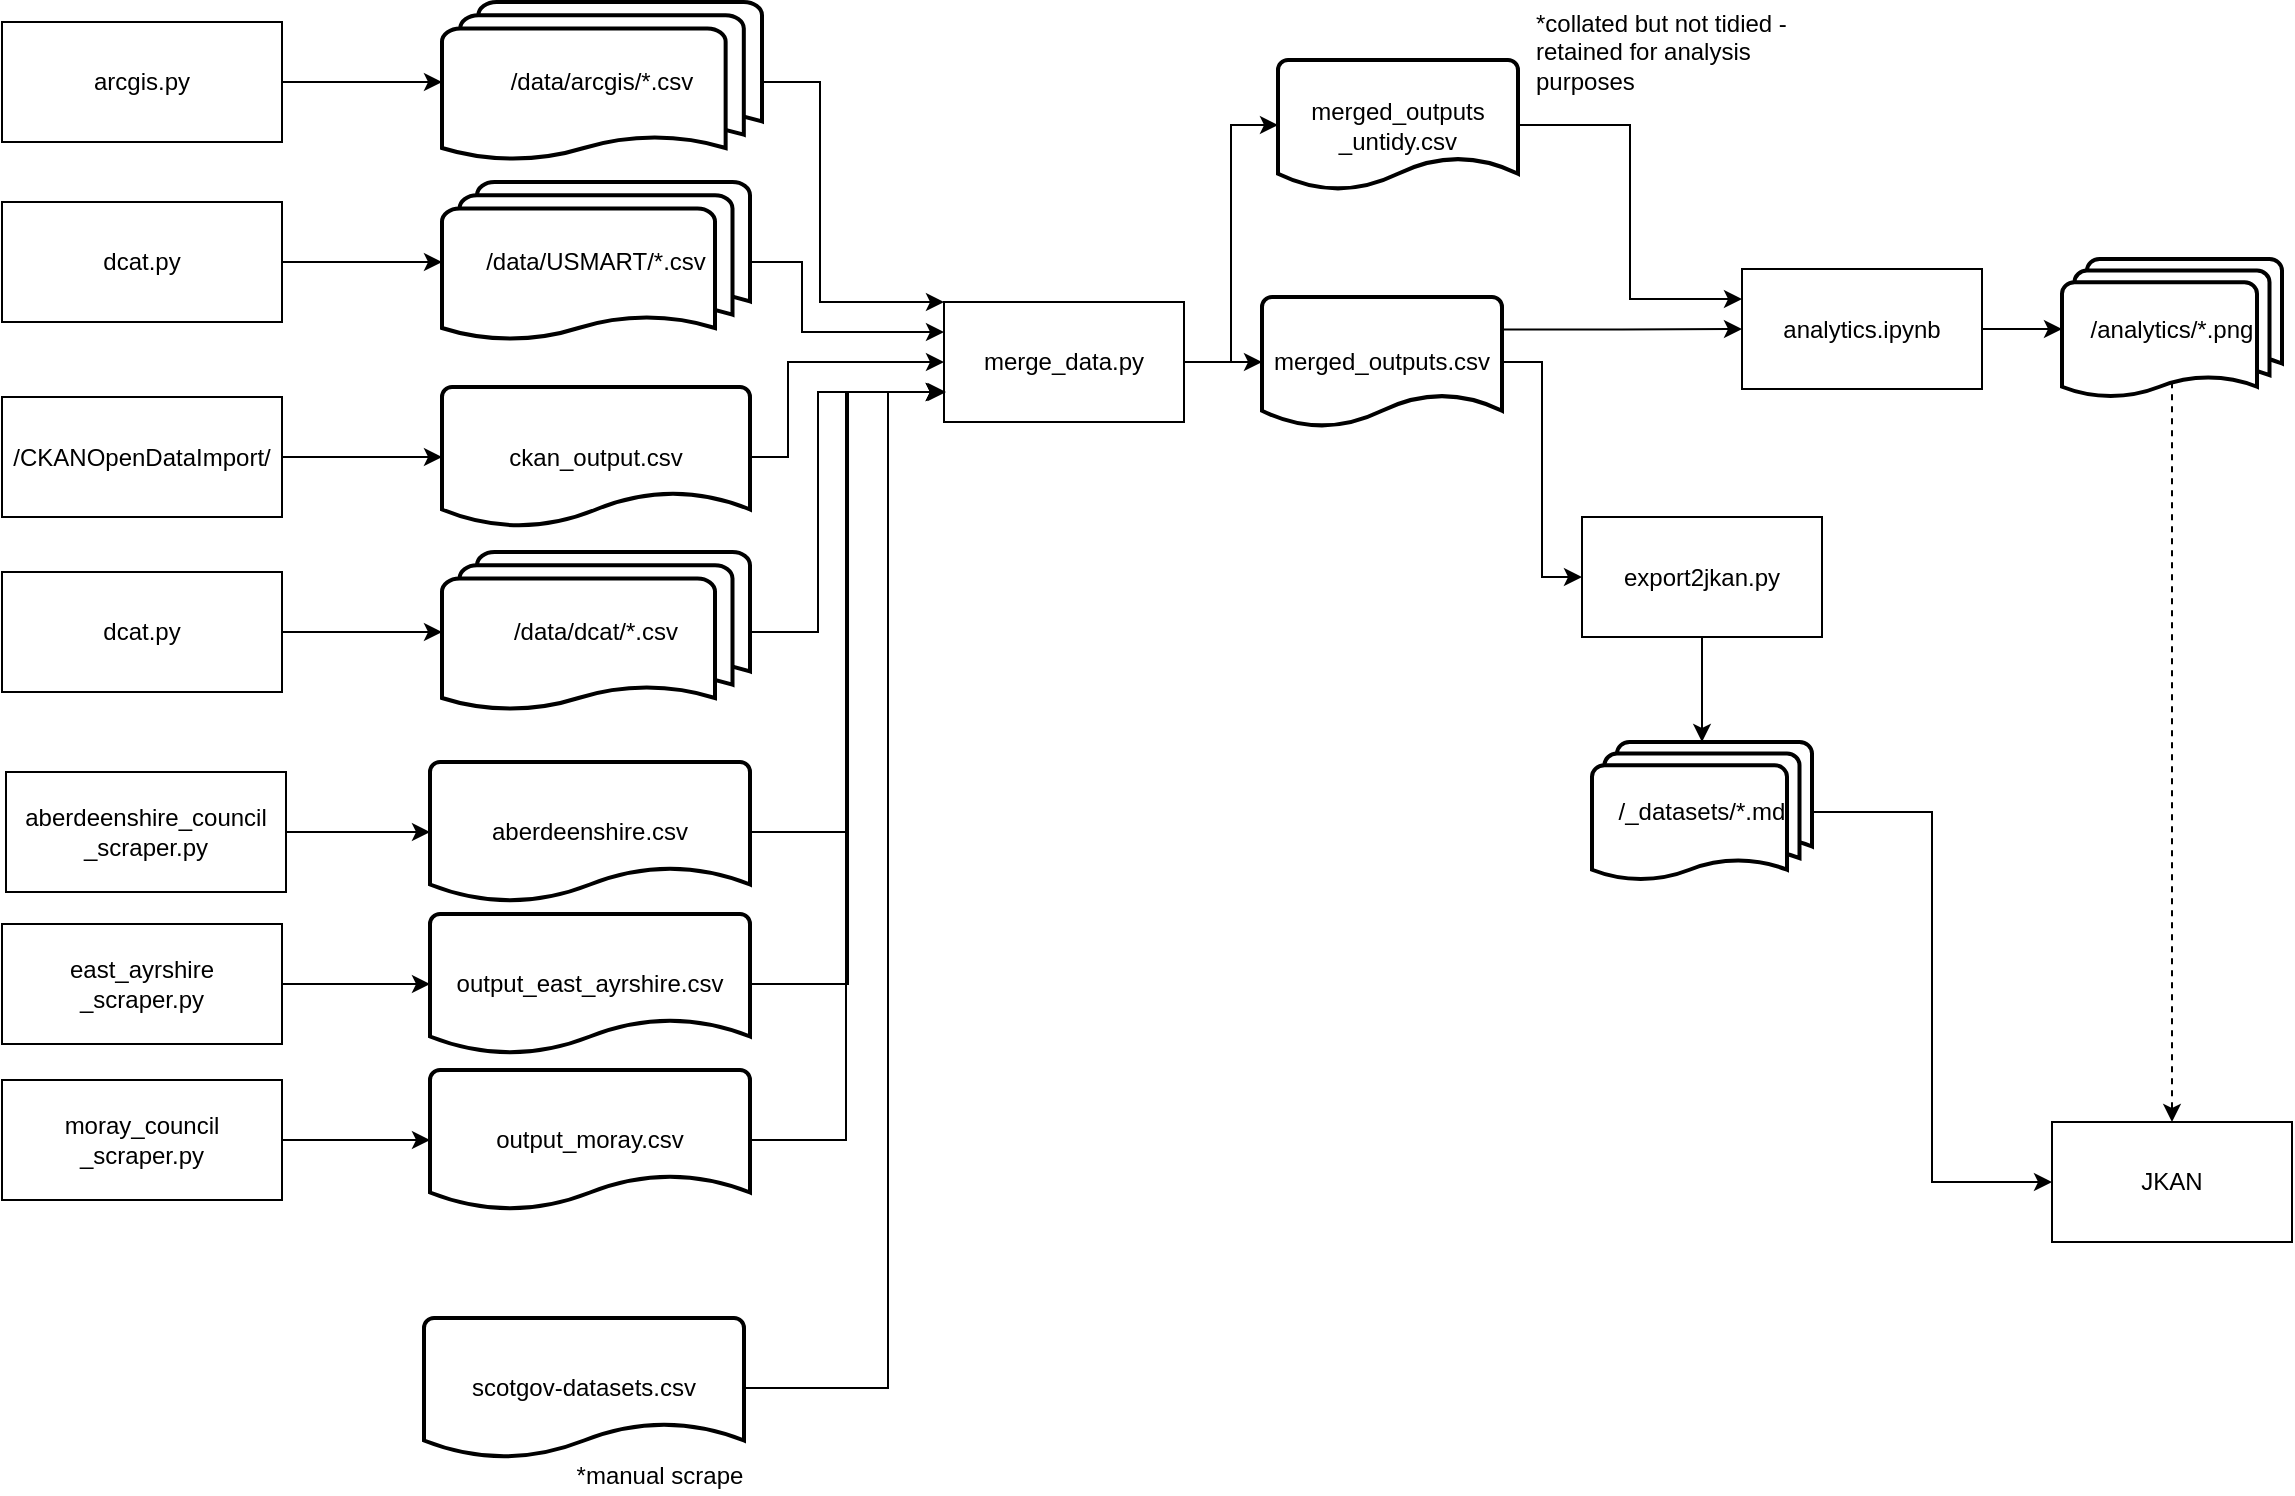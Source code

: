 <mxfile version="14.6.13" type="device" pages="2"><diagram id="am35ZdcDGT0XsCl__WvE" name="Page-1"><mxGraphModel dx="1346" dy="617" grid="0" gridSize="10" guides="1" tooltips="1" connect="1" arrows="1" fold="1" page="0" pageScale="1" pageWidth="827" pageHeight="1169" math="0" shadow="0"><root><mxCell id="0"/><mxCell id="1" parent="0"/><mxCell id="6wjSBQc9lQ99YahbL-JE-30" style="edgeStyle=orthogonalEdgeStyle;rounded=0;orthogonalLoop=1;jettySize=auto;html=1;entryX=0;entryY=0.5;entryDx=0;entryDy=0;entryPerimeter=0;" parent="1" source="iawZG_fZ0y6cAL4pEOI3-1" target="6wjSBQc9lQ99YahbL-JE-27" edge="1"><mxGeometry relative="1" as="geometry"/></mxCell><mxCell id="iawZG_fZ0y6cAL4pEOI3-1" value="arcgis.py" style="rounded=0;whiteSpace=wrap;html=1;" parent="1" vertex="1"><mxGeometry x="-260" y="140" width="140" height="60" as="geometry"/></mxCell><mxCell id="6wjSBQc9lQ99YahbL-JE-5" style="edgeStyle=orthogonalEdgeStyle;rounded=0;orthogonalLoop=1;jettySize=auto;html=1;entryX=0.5;entryY=0;entryDx=0;entryDy=0;entryPerimeter=0;" parent="1" source="iawZG_fZ0y6cAL4pEOI3-2" target="6wjSBQc9lQ99YahbL-JE-3" edge="1"><mxGeometry relative="1" as="geometry"/></mxCell><mxCell id="iawZG_fZ0y6cAL4pEOI3-2" value="export2jkan.py" style="rounded=0;whiteSpace=wrap;html=1;" parent="1" vertex="1"><mxGeometry x="530" y="387.5" width="120" height="60" as="geometry"/></mxCell><mxCell id="6wjSBQc9lQ99YahbL-JE-19" style="edgeStyle=orthogonalEdgeStyle;rounded=0;orthogonalLoop=1;jettySize=auto;html=1;dashed=1;exitX=0.5;exitY=0.88;exitDx=0;exitDy=0;exitPerimeter=0;" parent="1" source="6wjSBQc9lQ99YahbL-JE-36" target="6wjSBQc9lQ99YahbL-JE-12" edge="1"><mxGeometry relative="1" as="geometry"/></mxCell><mxCell id="6wjSBQc9lQ99YahbL-JE-37" style="edgeStyle=orthogonalEdgeStyle;rounded=0;orthogonalLoop=1;jettySize=auto;html=1;entryX=0;entryY=0.5;entryDx=0;entryDy=0;entryPerimeter=0;" parent="1" source="iawZG_fZ0y6cAL4pEOI3-3" target="6wjSBQc9lQ99YahbL-JE-36" edge="1"><mxGeometry relative="1" as="geometry"/></mxCell><mxCell id="iawZG_fZ0y6cAL4pEOI3-3" value="analytics.ipynb" style="rounded=0;whiteSpace=wrap;html=1;" parent="1" vertex="1"><mxGeometry x="610" y="263.5" width="120" height="60" as="geometry"/></mxCell><mxCell id="6wjSBQc9lQ99YahbL-JE-9" style="edgeStyle=orthogonalEdgeStyle;rounded=0;orthogonalLoop=1;jettySize=auto;html=1;entryX=0;entryY=0.5;entryDx=0;entryDy=0;exitX=1;exitY=0.25;exitDx=0;exitDy=0;exitPerimeter=0;" parent="1" source="6wjSBQc9lQ99YahbL-JE-25" target="iawZG_fZ0y6cAL4pEOI3-3" edge="1"><mxGeometry relative="1" as="geometry"><mxPoint x="490" y="430" as="sourcePoint"/><mxPoint x="520.04" y="217.7" as="targetPoint"/></mxGeometry></mxCell><mxCell id="6wjSBQc9lQ99YahbL-JE-13" style="edgeStyle=orthogonalEdgeStyle;rounded=0;orthogonalLoop=1;jettySize=auto;html=1;entryX=0;entryY=0.5;entryDx=0;entryDy=0;exitX=1;exitY=0.5;exitDx=0;exitDy=0;exitPerimeter=0;" parent="1" source="6wjSBQc9lQ99YahbL-JE-25" target="iawZG_fZ0y6cAL4pEOI3-2" edge="1"><mxGeometry relative="1" as="geometry"><mxPoint x="490" y="430" as="sourcePoint"/></mxGeometry></mxCell><mxCell id="6wjSBQc9lQ99YahbL-JE-29" style="edgeStyle=orthogonalEdgeStyle;rounded=0;orthogonalLoop=1;jettySize=auto;html=1;entryX=0;entryY=0.5;entryDx=0;entryDy=0;" parent="1" source="6wjSBQc9lQ99YahbL-JE-3" target="6wjSBQc9lQ99YahbL-JE-12" edge="1"><mxGeometry relative="1" as="geometry"/></mxCell><mxCell id="6wjSBQc9lQ99YahbL-JE-3" value="/_datasets/*.md" style="strokeWidth=2;html=1;shape=mxgraph.flowchart.multi-document;whiteSpace=wrap;" parent="1" vertex="1"><mxGeometry x="535" y="500" width="110" height="70" as="geometry"/></mxCell><mxCell id="6wjSBQc9lQ99YahbL-JE-14" style="edgeStyle=orthogonalEdgeStyle;rounded=0;orthogonalLoop=1;jettySize=auto;html=1;entryX=0;entryY=0.75;entryDx=0;entryDy=0;exitX=1;exitY=0.5;exitDx=0;exitDy=0;exitPerimeter=0;" parent="1" source="6wjSBQc9lQ99YahbL-JE-24" target="6wjSBQc9lQ99YahbL-JE-22" edge="1"><mxGeometry relative="1" as="geometry"><mxPoint x="114" y="580" as="sourcePoint"/><Array as="points"><mxPoint x="183" y="823"/><mxPoint x="183" y="325"/></Array></mxGeometry></mxCell><mxCell id="6wjSBQc9lQ99YahbL-JE-8" value="" style="edgeStyle=orthogonalEdgeStyle;rounded=0;orthogonalLoop=1;jettySize=auto;html=1;entryX=0;entryY=0.75;entryDx=0;entryDy=0;exitX=1;exitY=0.5;exitDx=0;exitDy=0;exitPerimeter=0;" parent="1" source="jpTvK8lfcGU7Ijv59aAF-4" target="6wjSBQc9lQ99YahbL-JE-22" edge="1"><mxGeometry relative="1" as="geometry"><mxPoint x="120" y="561.5" as="sourcePoint"/></mxGeometry></mxCell><mxCell id="6wjSBQc9lQ99YahbL-JE-12" value="JKAN" style="rounded=0;whiteSpace=wrap;html=1;" parent="1" vertex="1"><mxGeometry x="765" y="690" width="120" height="60" as="geometry"/></mxCell><mxCell id="6wjSBQc9lQ99YahbL-JE-21" style="edgeStyle=orthogonalEdgeStyle;rounded=0;orthogonalLoop=1;jettySize=auto;html=1;entryX=0;entryY=0.5;entryDx=0;entryDy=0;entryPerimeter=0;" parent="1" source="6wjSBQc9lQ99YahbL-JE-17" target="6wjSBQc9lQ99YahbL-JE-32" edge="1"><mxGeometry relative="1" as="geometry"><mxPoint x="-6" y="340" as="targetPoint"/></mxGeometry></mxCell><mxCell id="6wjSBQc9lQ99YahbL-JE-17" value="/CKANOpenDataImport/" style="rounded=0;whiteSpace=wrap;html=1;" parent="1" vertex="1"><mxGeometry x="-260" y="327.5" width="140" height="60" as="geometry"/></mxCell><mxCell id="6wjSBQc9lQ99YahbL-JE-33" style="edgeStyle=orthogonalEdgeStyle;rounded=0;orthogonalLoop=1;jettySize=auto;html=1;entryX=0;entryY=0.5;entryDx=0;entryDy=0;entryPerimeter=0;" parent="1" source="6wjSBQc9lQ99YahbL-JE-18" target="6wjSBQc9lQ99YahbL-JE-31" edge="1"><mxGeometry relative="1" as="geometry"/></mxCell><mxCell id="6wjSBQc9lQ99YahbL-JE-18" value="dcat.py" style="rounded=0;whiteSpace=wrap;html=1;" parent="1" vertex="1"><mxGeometry x="-260" y="230" width="140" height="60" as="geometry"/></mxCell><mxCell id="6wjSBQc9lQ99YahbL-JE-26" style="edgeStyle=orthogonalEdgeStyle;rounded=0;orthogonalLoop=1;jettySize=auto;html=1;entryX=0;entryY=0.5;entryDx=0;entryDy=0;entryPerimeter=0;" parent="1" source="6wjSBQc9lQ99YahbL-JE-22" target="6wjSBQc9lQ99YahbL-JE-25" edge="1"><mxGeometry relative="1" as="geometry"/></mxCell><mxCell id="vneNa9cLiLTiVawrpXin-4" style="edgeStyle=orthogonalEdgeStyle;rounded=0;orthogonalLoop=1;jettySize=auto;html=1;entryX=0;entryY=0.5;entryDx=0;entryDy=0;entryPerimeter=0;" parent="1" source="6wjSBQc9lQ99YahbL-JE-22" target="vneNa9cLiLTiVawrpXin-1" edge="1"><mxGeometry relative="1" as="geometry"/></mxCell><mxCell id="6wjSBQc9lQ99YahbL-JE-22" value="merge_data.py" style="rounded=0;whiteSpace=wrap;html=1;" parent="1" vertex="1"><mxGeometry x="211" y="280" width="120" height="60" as="geometry"/></mxCell><mxCell id="6wjSBQc9lQ99YahbL-JE-24" value="scotgov-datasets.csv" style="strokeWidth=2;html=1;shape=mxgraph.flowchart.document2;whiteSpace=wrap;size=0.25;" parent="1" vertex="1"><mxGeometry x="-49" y="788" width="160" height="70" as="geometry"/></mxCell><mxCell id="6wjSBQc9lQ99YahbL-JE-25" value="merged_outputs.csv" style="strokeWidth=2;html=1;shape=mxgraph.flowchart.document2;whiteSpace=wrap;size=0.25;" parent="1" vertex="1"><mxGeometry x="370" y="277.5" width="120" height="65" as="geometry"/></mxCell><mxCell id="6wjSBQc9lQ99YahbL-JE-28" style="edgeStyle=orthogonalEdgeStyle;rounded=0;orthogonalLoop=1;jettySize=auto;html=1;entryX=0;entryY=0;entryDx=0;entryDy=0;" parent="1" source="6wjSBQc9lQ99YahbL-JE-27" target="6wjSBQc9lQ99YahbL-JE-22" edge="1"><mxGeometry relative="1" as="geometry"><Array as="points"><mxPoint x="149" y="170"/><mxPoint x="149" y="280"/></Array></mxGeometry></mxCell><mxCell id="6wjSBQc9lQ99YahbL-JE-27" value="/data/arcgis/*.csv" style="strokeWidth=2;html=1;shape=mxgraph.flowchart.multi-document;whiteSpace=wrap;" parent="1" vertex="1"><mxGeometry x="-40" y="130" width="160" height="80" as="geometry"/></mxCell><mxCell id="6wjSBQc9lQ99YahbL-JE-34" style="edgeStyle=orthogonalEdgeStyle;rounded=0;orthogonalLoop=1;jettySize=auto;html=1;entryX=0;entryY=0.25;entryDx=0;entryDy=0;" parent="1" source="6wjSBQc9lQ99YahbL-JE-31" target="6wjSBQc9lQ99YahbL-JE-22" edge="1"><mxGeometry relative="1" as="geometry"><Array as="points"><mxPoint x="140" y="260"/><mxPoint x="140" y="295"/></Array></mxGeometry></mxCell><mxCell id="6wjSBQc9lQ99YahbL-JE-31" value="/data/USMART/*.csv" style="strokeWidth=2;html=1;shape=mxgraph.flowchart.multi-document;whiteSpace=wrap;" parent="1" vertex="1"><mxGeometry x="-40" y="220" width="154" height="80" as="geometry"/></mxCell><mxCell id="6wjSBQc9lQ99YahbL-JE-35" style="edgeStyle=orthogonalEdgeStyle;rounded=0;orthogonalLoop=1;jettySize=auto;html=1;entryX=0;entryY=0.5;entryDx=0;entryDy=0;" parent="1" source="6wjSBQc9lQ99YahbL-JE-32" target="6wjSBQc9lQ99YahbL-JE-22" edge="1"><mxGeometry relative="1" as="geometry"><Array as="points"><mxPoint x="133" y="358"/><mxPoint x="133" y="310"/></Array></mxGeometry></mxCell><mxCell id="6wjSBQc9lQ99YahbL-JE-32" value="ckan_output.csv" style="strokeWidth=2;html=1;shape=mxgraph.flowchart.document2;whiteSpace=wrap;size=0.25;" parent="1" vertex="1"><mxGeometry x="-40" y="322.5" width="154" height="70" as="geometry"/></mxCell><mxCell id="6wjSBQc9lQ99YahbL-JE-36" value="/analytics/*.png" style="strokeWidth=2;html=1;shape=mxgraph.flowchart.multi-document;whiteSpace=wrap;" parent="1" vertex="1"><mxGeometry x="770" y="258.5" width="110" height="70" as="geometry"/></mxCell><mxCell id="6wjSBQc9lQ99YahbL-JE-40" value="*manual scrape" style="text;html=1;strokeColor=none;fillColor=none;align=center;verticalAlign=middle;whiteSpace=wrap;rounded=0;" parent="1" vertex="1"><mxGeometry x="24" y="858" width="90" height="18" as="geometry"/></mxCell><mxCell id="vneNa9cLiLTiVawrpXin-5" style="edgeStyle=orthogonalEdgeStyle;rounded=0;orthogonalLoop=1;jettySize=auto;html=1;entryX=0;entryY=0.25;entryDx=0;entryDy=0;" parent="1" source="vneNa9cLiLTiVawrpXin-1" target="iawZG_fZ0y6cAL4pEOI3-3" edge="1"><mxGeometry relative="1" as="geometry"/></mxCell><mxCell id="vneNa9cLiLTiVawrpXin-1" value="merged_outputs&lt;br&gt;_untidy.csv" style="strokeWidth=2;html=1;shape=mxgraph.flowchart.document2;whiteSpace=wrap;size=0.25;" parent="1" vertex="1"><mxGeometry x="378" y="159" width="120" height="65" as="geometry"/></mxCell><mxCell id="vneNa9cLiLTiVawrpXin-2" value="*collated but not tidied - retained for analysis purposes" style="text;html=1;strokeColor=none;fillColor=none;align=left;verticalAlign=middle;whiteSpace=wrap;rounded=0;" parent="1" vertex="1"><mxGeometry x="505" y="134" width="137" height="42" as="geometry"/></mxCell><mxCell id="RpWgY379b9P3FpeYT_RZ-3" style="edgeStyle=orthogonalEdgeStyle;rounded=0;orthogonalLoop=1;jettySize=auto;html=1;entryX=0;entryY=0.5;entryDx=0;entryDy=0;entryPerimeter=0;" parent="1" source="RpWgY379b9P3FpeYT_RZ-1" target="L8qjhWhkhS8OsVjVU4nI-1" edge="1"><mxGeometry relative="1" as="geometry"><mxPoint x="-99" y="501" as="targetPoint"/></mxGeometry></mxCell><mxCell id="RpWgY379b9P3FpeYT_RZ-1" value="dcat.py" style="rounded=0;whiteSpace=wrap;html=1;" parent="1" vertex="1"><mxGeometry x="-260" y="415" width="140" height="60" as="geometry"/></mxCell><mxCell id="RpWgY379b9P3FpeYT_RZ-4" style="edgeStyle=orthogonalEdgeStyle;rounded=0;orthogonalLoop=1;jettySize=auto;html=1;entryX=0;entryY=0.75;entryDx=0;entryDy=0;exitX=1;exitY=0.5;exitDx=0;exitDy=0;exitPerimeter=0;" parent="1" source="L8qjhWhkhS8OsVjVU4nI-1" target="6wjSBQc9lQ99YahbL-JE-22" edge="1"><mxGeometry relative="1" as="geometry"><mxPoint x="114" y="445" as="sourcePoint"/><Array as="points"><mxPoint x="148" y="445"/><mxPoint x="148" y="325"/></Array></mxGeometry></mxCell><mxCell id="L8qjhWhkhS8OsVjVU4nI-1" value="/data/dcat/*.csv" style="strokeWidth=2;html=1;shape=mxgraph.flowchart.multi-document;whiteSpace=wrap;" parent="1" vertex="1"><mxGeometry x="-40" y="405" width="154" height="80" as="geometry"/></mxCell><mxCell id="jpTvK8lfcGU7Ijv59aAF-9" style="edgeStyle=orthogonalEdgeStyle;rounded=0;orthogonalLoop=1;jettySize=auto;html=1;entryX=0;entryY=0.5;entryDx=0;entryDy=0;entryPerimeter=0;" edge="1" parent="1" source="jpTvK8lfcGU7Ijv59aAF-1" target="jpTvK8lfcGU7Ijv59aAF-4"><mxGeometry relative="1" as="geometry"/></mxCell><mxCell id="jpTvK8lfcGU7Ijv59aAF-1" value="aberdeenshire_council&lt;br&gt;_scraper.py" style="rounded=0;whiteSpace=wrap;html=1;" vertex="1" parent="1"><mxGeometry x="-258" y="515" width="140" height="60" as="geometry"/></mxCell><mxCell id="jpTvK8lfcGU7Ijv59aAF-10" style="edgeStyle=orthogonalEdgeStyle;rounded=0;orthogonalLoop=1;jettySize=auto;html=1;entryX=0;entryY=0.5;entryDx=0;entryDy=0;entryPerimeter=0;" edge="1" parent="1" source="jpTvK8lfcGU7Ijv59aAF-2" target="jpTvK8lfcGU7Ijv59aAF-5"><mxGeometry relative="1" as="geometry"/></mxCell><mxCell id="jpTvK8lfcGU7Ijv59aAF-2" value="east_ayrshire&lt;br&gt;_scraper.py" style="rounded=0;whiteSpace=wrap;html=1;" vertex="1" parent="1"><mxGeometry x="-260" y="591" width="140" height="60" as="geometry"/></mxCell><mxCell id="jpTvK8lfcGU7Ijv59aAF-11" style="edgeStyle=orthogonalEdgeStyle;rounded=0;orthogonalLoop=1;jettySize=auto;html=1;entryX=0;entryY=0.5;entryDx=0;entryDy=0;entryPerimeter=0;" edge="1" parent="1" source="jpTvK8lfcGU7Ijv59aAF-3" target="jpTvK8lfcGU7Ijv59aAF-6"><mxGeometry relative="1" as="geometry"/></mxCell><mxCell id="jpTvK8lfcGU7Ijv59aAF-3" value="moray_council&lt;br&gt;_scraper.py" style="rounded=0;whiteSpace=wrap;html=1;" vertex="1" parent="1"><mxGeometry x="-260" y="669" width="140" height="60" as="geometry"/></mxCell><mxCell id="jpTvK8lfcGU7Ijv59aAF-4" value="aberdeenshire.csv" style="strokeWidth=2;html=1;shape=mxgraph.flowchart.document2;whiteSpace=wrap;size=0.25;" vertex="1" parent="1"><mxGeometry x="-46" y="510" width="160" height="70" as="geometry"/></mxCell><mxCell id="jpTvK8lfcGU7Ijv59aAF-5" value="output_east_ayrshire.csv" style="strokeWidth=2;html=1;shape=mxgraph.flowchart.document2;whiteSpace=wrap;size=0.25;" vertex="1" parent="1"><mxGeometry x="-46" y="586" width="160" height="70" as="geometry"/></mxCell><mxCell id="jpTvK8lfcGU7Ijv59aAF-6" value="output_moray.csv" style="strokeWidth=2;html=1;shape=mxgraph.flowchart.document2;whiteSpace=wrap;size=0.25;" vertex="1" parent="1"><mxGeometry x="-46" y="664" width="160" height="70" as="geometry"/></mxCell><mxCell id="jpTvK8lfcGU7Ijv59aAF-7" value="" style="edgeStyle=orthogonalEdgeStyle;rounded=0;orthogonalLoop=1;jettySize=auto;html=1;exitX=1;exitY=0.5;exitDx=0;exitDy=0;exitPerimeter=0;" edge="1" parent="1" source="jpTvK8lfcGU7Ijv59aAF-5"><mxGeometry relative="1" as="geometry"><mxPoint x="124" y="555" as="sourcePoint"/><mxPoint x="212" y="325" as="targetPoint"/><Array as="points"><mxPoint x="163" y="621"/><mxPoint x="163" y="325"/></Array></mxGeometry></mxCell><mxCell id="jpTvK8lfcGU7Ijv59aAF-8" value="" style="edgeStyle=orthogonalEdgeStyle;rounded=0;orthogonalLoop=1;jettySize=auto;html=1;exitX=1;exitY=0.5;exitDx=0;exitDy=0;exitPerimeter=0;" edge="1" parent="1" source="jpTvK8lfcGU7Ijv59aAF-6"><mxGeometry relative="1" as="geometry"><mxPoint x="124" y="631" as="sourcePoint"/><mxPoint x="211" y="325" as="targetPoint"/><Array as="points"><mxPoint x="162" y="699"/><mxPoint x="162" y="325"/></Array></mxGeometry></mxCell></root></mxGraphModel></diagram><diagram id="zoM-Pek0Bsrga04cCjJN" name="Page-2"><mxGraphModel dx="586" dy="756" grid="1" gridSize="10" guides="1" tooltips="1" connect="1" arrows="1" fold="1" page="1" pageScale="1" pageWidth="827" pageHeight="1169" math="0" shadow="0"><root><mxCell id="sZeJhPq6gZ2xusG9fjjw-0"/><mxCell id="sZeJhPq6gZ2xusG9fjjw-1" parent="sZeJhPq6gZ2xusG9fjjw-0"/><mxCell id="sZeJhPq6gZ2xusG9fjjw-2" value="arcgis API" style="rounded=0;whiteSpace=wrap;html=1;fillColor=none;" vertex="1" parent="sZeJhPq6gZ2xusG9fjjw-1"><mxGeometry x="50" y="240" width="120" height="60" as="geometry"/></mxCell><mxCell id="sZeJhPq6gZ2xusG9fjjw-3" value="ckan API" style="rounded=0;whiteSpace=wrap;html=1;fillColor=none;" vertex="1" parent="sZeJhPq6gZ2xusG9fjjw-1"><mxGeometry x="50" y="310" width="120" height="60" as="geometry"/></mxCell><mxCell id="sZeJhPq6gZ2xusG9fjjw-4" value="manual extraction" style="rounded=0;whiteSpace=wrap;html=1;fillColor=none;" vertex="1" parent="sZeJhPq6gZ2xusG9fjjw-1"><mxGeometry x="50" y="390" width="120" height="60" as="geometry"/></mxCell><mxCell id="sZeJhPq6gZ2xusG9fjjw-5" value="USMART API" style="rounded=0;whiteSpace=wrap;html=1;fillColor=none;" vertex="1" parent="sZeJhPq6gZ2xusG9fjjw-1"><mxGeometry x="50" y="470" width="120" height="60" as="geometry"/></mxCell></root></mxGraphModel></diagram></mxfile>
